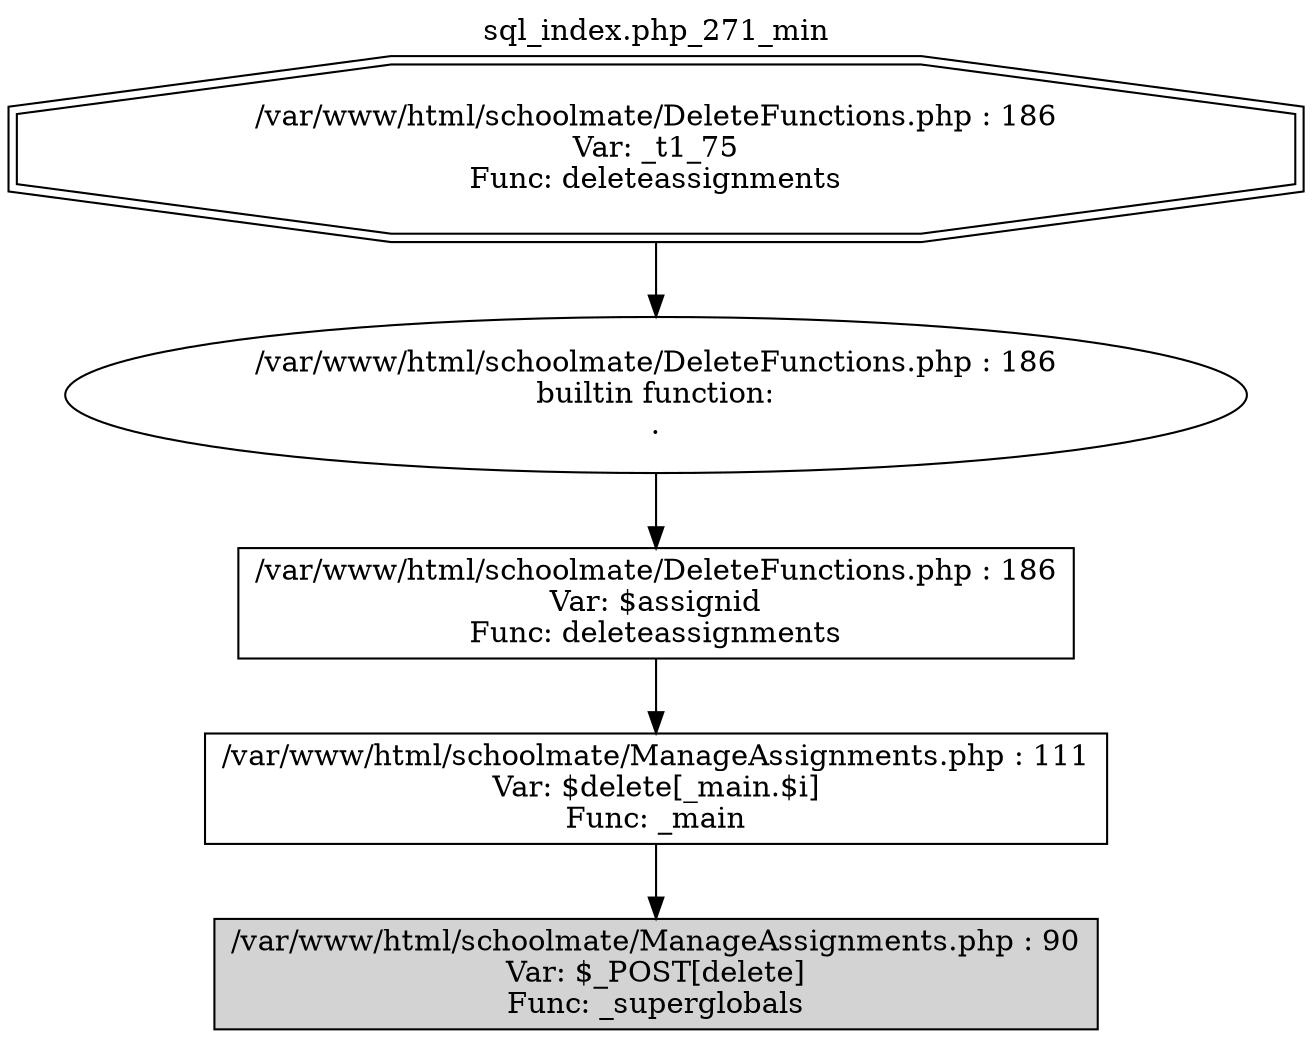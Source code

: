 digraph cfg {
  label="sql_index.php_271_min";
  labelloc=t;
  n1 [shape=doubleoctagon, label="/var/www/html/schoolmate/DeleteFunctions.php : 186\nVar: _t1_75\nFunc: deleteassignments\n"];
  n2 [shape=ellipse, label="/var/www/html/schoolmate/DeleteFunctions.php : 186\nbuiltin function:\n.\n"];
  n3 [shape=box, label="/var/www/html/schoolmate/DeleteFunctions.php : 186\nVar: $assignid\nFunc: deleteassignments\n"];
  n4 [shape=box, label="/var/www/html/schoolmate/ManageAssignments.php : 111\nVar: $delete[_main.$i]\nFunc: _main\n"];
  n5 [shape=box, label="/var/www/html/schoolmate/ManageAssignments.php : 90\nVar: $_POST[delete]\nFunc: _superglobals\n",style=filled];
  n1 -> n2;
  n2 -> n3;
  n3 -> n4;
  n4 -> n5;
}
